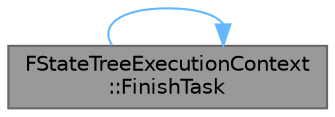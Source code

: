 digraph "FStateTreeExecutionContext::FinishTask"
{
 // INTERACTIVE_SVG=YES
 // LATEX_PDF_SIZE
  bgcolor="transparent";
  edge [fontname=Helvetica,fontsize=10,labelfontname=Helvetica,labelfontsize=10];
  node [fontname=Helvetica,fontsize=10,shape=box,height=0.2,width=0.4];
  rankdir="LR";
  Node1 [id="Node000001",label="FStateTreeExecutionContext\l::FinishTask",height=0.2,width=0.4,color="gray40", fillcolor="grey60", style="filled", fontcolor="black",tooltip="Finishes a task."];
  Node1 -> Node1 [id="edge1_Node000001_Node000001",color="steelblue1",style="solid",tooltip=" "];
}
